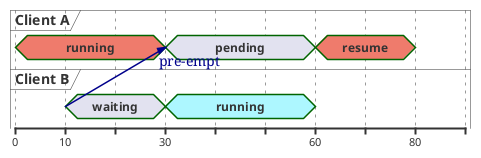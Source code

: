 @startuml
concise    "Client A" as A
concise    "Client B" as B

@0
A is running #ef7b6c
B is {hidden}


@10
B is waiting

@30
A is pending
B is running #adf7ff

@60
A is resume #ef7b6c
B is {hidden}

@80
A is {hidden}

' EVENTS
B@10 -> A@30 : pre-empt
@enduml
